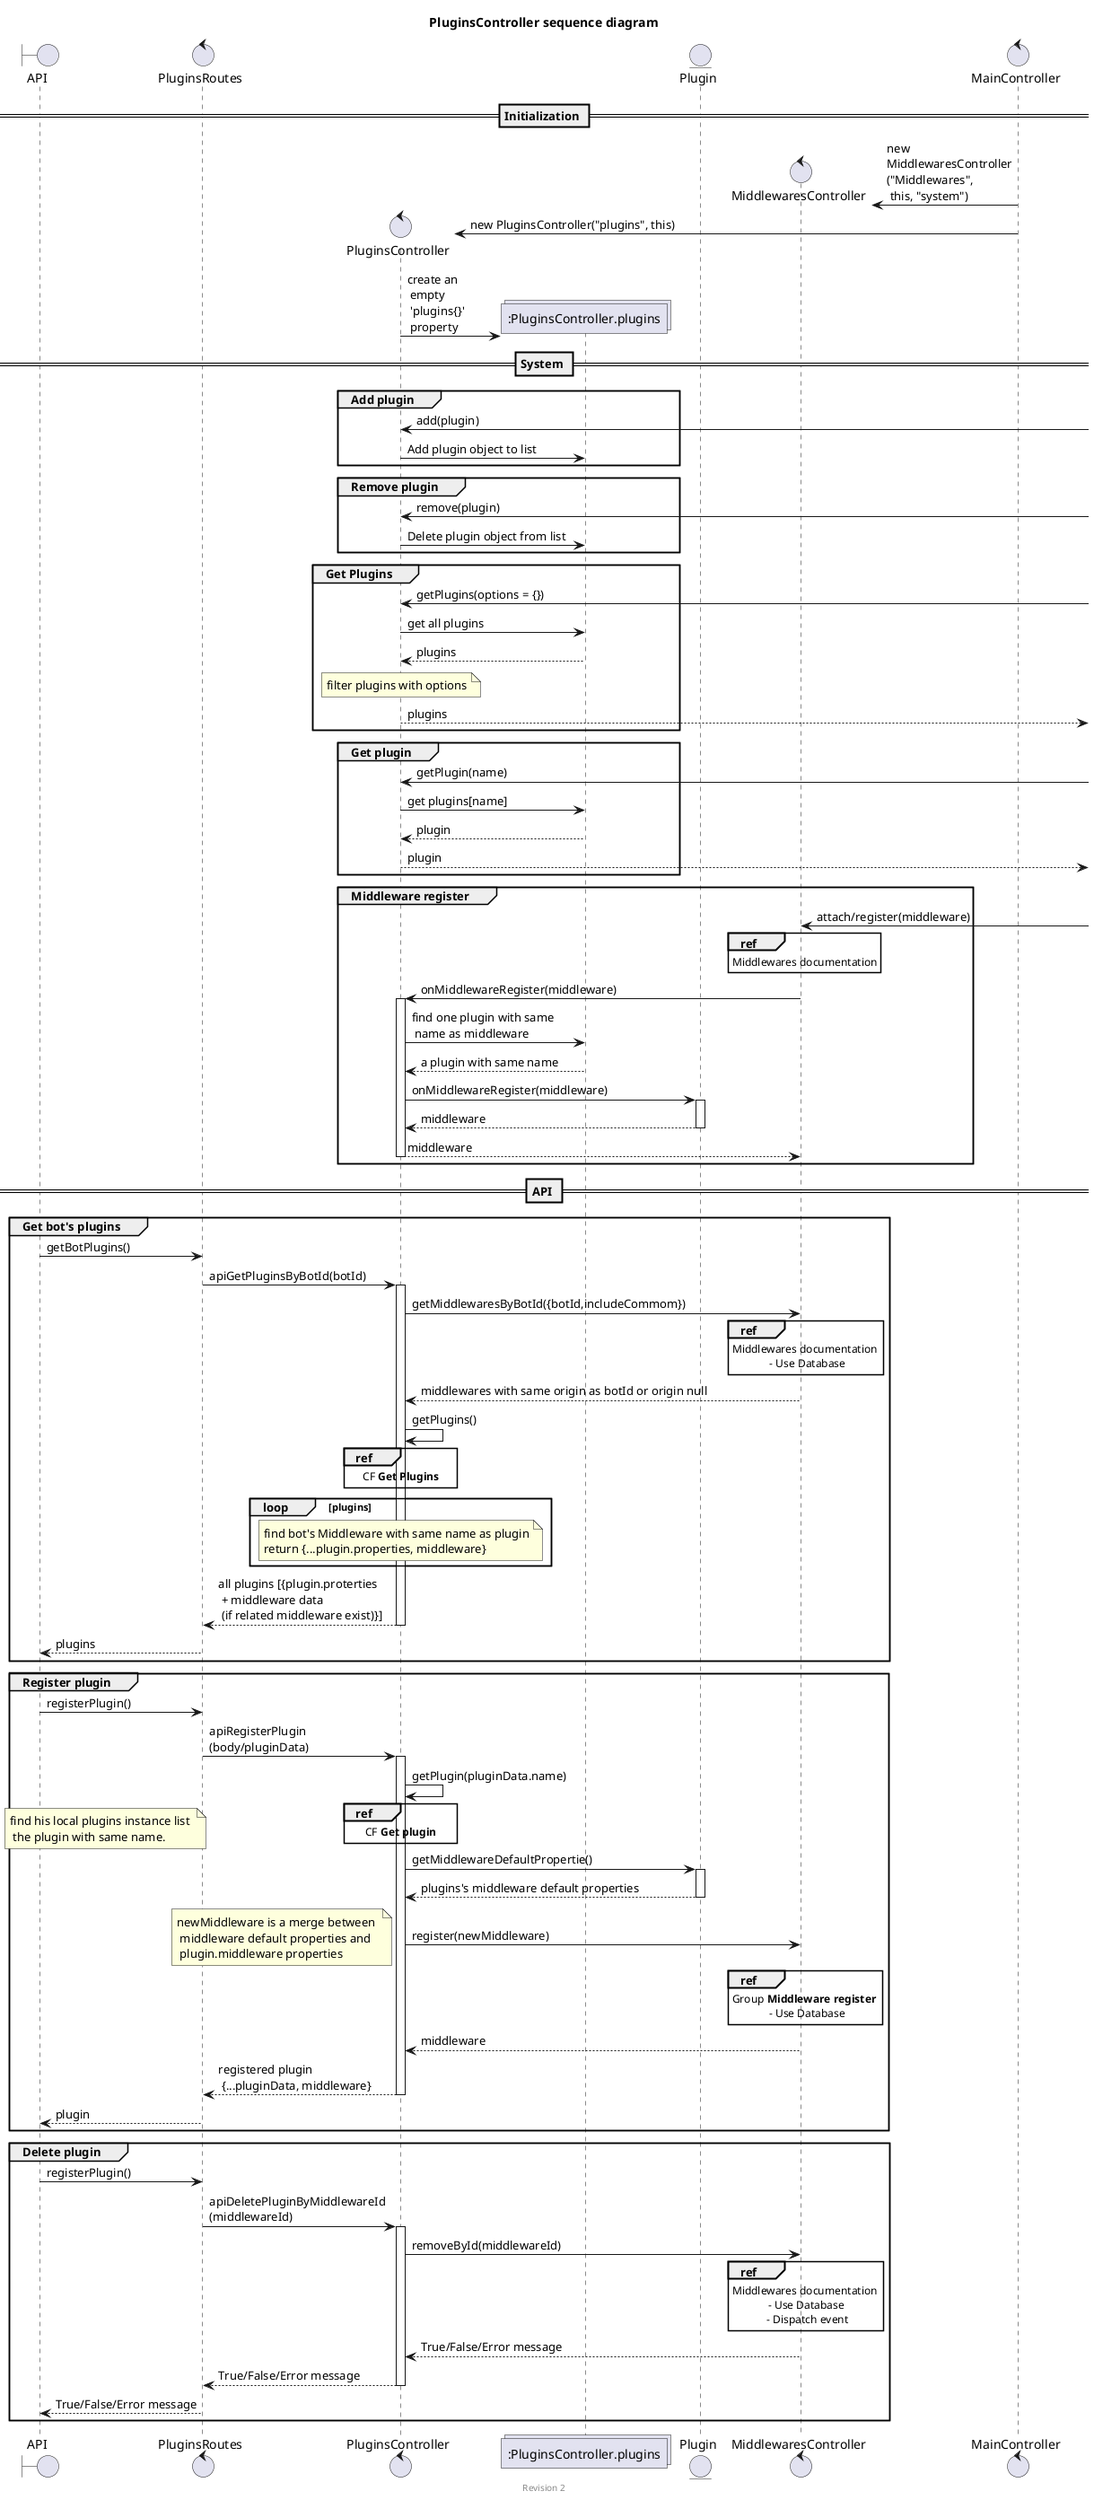 @startuml PluginsController
title PluginsController sequence diagram
boundary API
control PluginsRoutes
control PluginsController
collections ":PluginsController.plugins" as plugins
entity Plugin
control MiddlewaresController
control MainController

== Initialization ==
create MiddlewaresController
MainController -> MiddlewaresController: new \nMiddlewaresController\n("Middlewares",\n this, "system")
create PluginsController
MainController -> PluginsController: new PluginsController("plugins", this)
create plugins
PluginsController ->plugins: create an \n empty \n 'plugins{}'\n property
== System ==

group Add plugin
  ]-> PluginsController: add(plugin)
  PluginsController -> plugins: Add plugin object to list
end
group Remove plugin
  ]-> PluginsController: remove(plugin)
  PluginsController -> plugins: Delete plugin object from list
end
group Get Plugins
  ]-> PluginsController: getPlugins(options = {})
  PluginsController -> plugins: get all plugins
  PluginsController <-- plugins: plugins
  note over PluginsController: filter plugins with options
  ]<-- PluginsController: plugins

end
group Get plugin
  ]-> PluginsController: getPlugin(name)
  PluginsController -> plugins: get plugins[name]
  PluginsController <-- plugins: plugin
  ]<-- PluginsController: plugin
end

group Middleware register
]-> MiddlewaresController: attach/register(middleware)
ref over MiddlewaresController: Middlewares documentation
MiddlewaresController -> PluginsController: onMiddlewareRegister(middleware)
  activate PluginsController
  PluginsController -> plugins: find one plugin with same\n name as middleware
  PluginsController <-- plugins: a plugin with same name
  PluginsController -> Plugin:onMiddlewareRegister(middleware)
    activate Plugin
    PluginsController <-- Plugin: middleware
  deactivate Plugin
  MiddlewaresController <-- PluginsController: middleware
deactivate PluginsController
end

' newpage

== API ==

group Get bot's plugins
API -> PluginsRoutes: getBotPlugins()
PluginsRoutes -> PluginsController:apiGetPluginsByBotId(botId)
activate PluginsController
  PluginsController -> MiddlewaresController:getMiddlewaresByBotId({botId,includeCommom})
  ref over MiddlewaresController: Middlewares documentation \n - Use Database
  PluginsController <-- MiddlewaresController: middlewares with same origin as botId or origin null
  PluginsController -> PluginsController: getPlugins()
  ref over PluginsController: CF **Get Plugins**
  loop plugins
    note over PluginsController
     find bot's Middleware with same name as plugin
     return {...plugin.properties, middleware}
    end note
  end
  

  PluginsController --> PluginsRoutes: all plugins [{plugin.proterties \n + middleware data \n (if related middleware exist)}]
deactivate PluginsController
API <-- PluginsRoutes: plugins
end

group Register plugin
API -> PluginsRoutes: registerPlugin()
PluginsRoutes -> PluginsController:apiRegisterPlugin\n(body/pluginData)
activate PluginsController
  PluginsController -> PluginsController: getPlugin(pluginData.name)
  ref over PluginsController: CF **Get plugin**
  note left: find his local plugins instance list \n the plugin with same name.
  PluginsController -> Plugin:getMiddlewareDefaultPropertie()
  activate Plugin
    PluginsController <-- Plugin:plugins's middleware default properties
  deactivate Plugin
  PluginsController -> MiddlewaresController:register(newMiddleware)
  note left: newMiddleware is a merge between \n middleware default properties and \n plugin.middleware properties
  ref over MiddlewaresController: Group <b>Middleware register</b> \n - Use Database
  PluginsController <-- MiddlewaresController: middleware

  PluginsController --> PluginsRoutes: registered plugin \n {...pluginData, middleware}
deactivate PluginsController
API <-- PluginsRoutes: plugin
end

group Delete plugin
API -> PluginsRoutes: registerPlugin()
PluginsRoutes -> PluginsController: apiDeletePluginByMiddlewareId\n(middlewareId)
activate PluginsController
  PluginsController -> MiddlewaresController: removeById(middlewareId)
  ref over MiddlewaresController: Middlewares documentation \n - Use Database \n - Dispatch event
  PluginsController <-- MiddlewaresController: True/False/Error message
  PluginsRoutes <-- PluginsController: True/False/Error message
deactivate PluginsController
API <-- PluginsRoutes: True/False/Error message
end

footer Revision 2
@enduml
